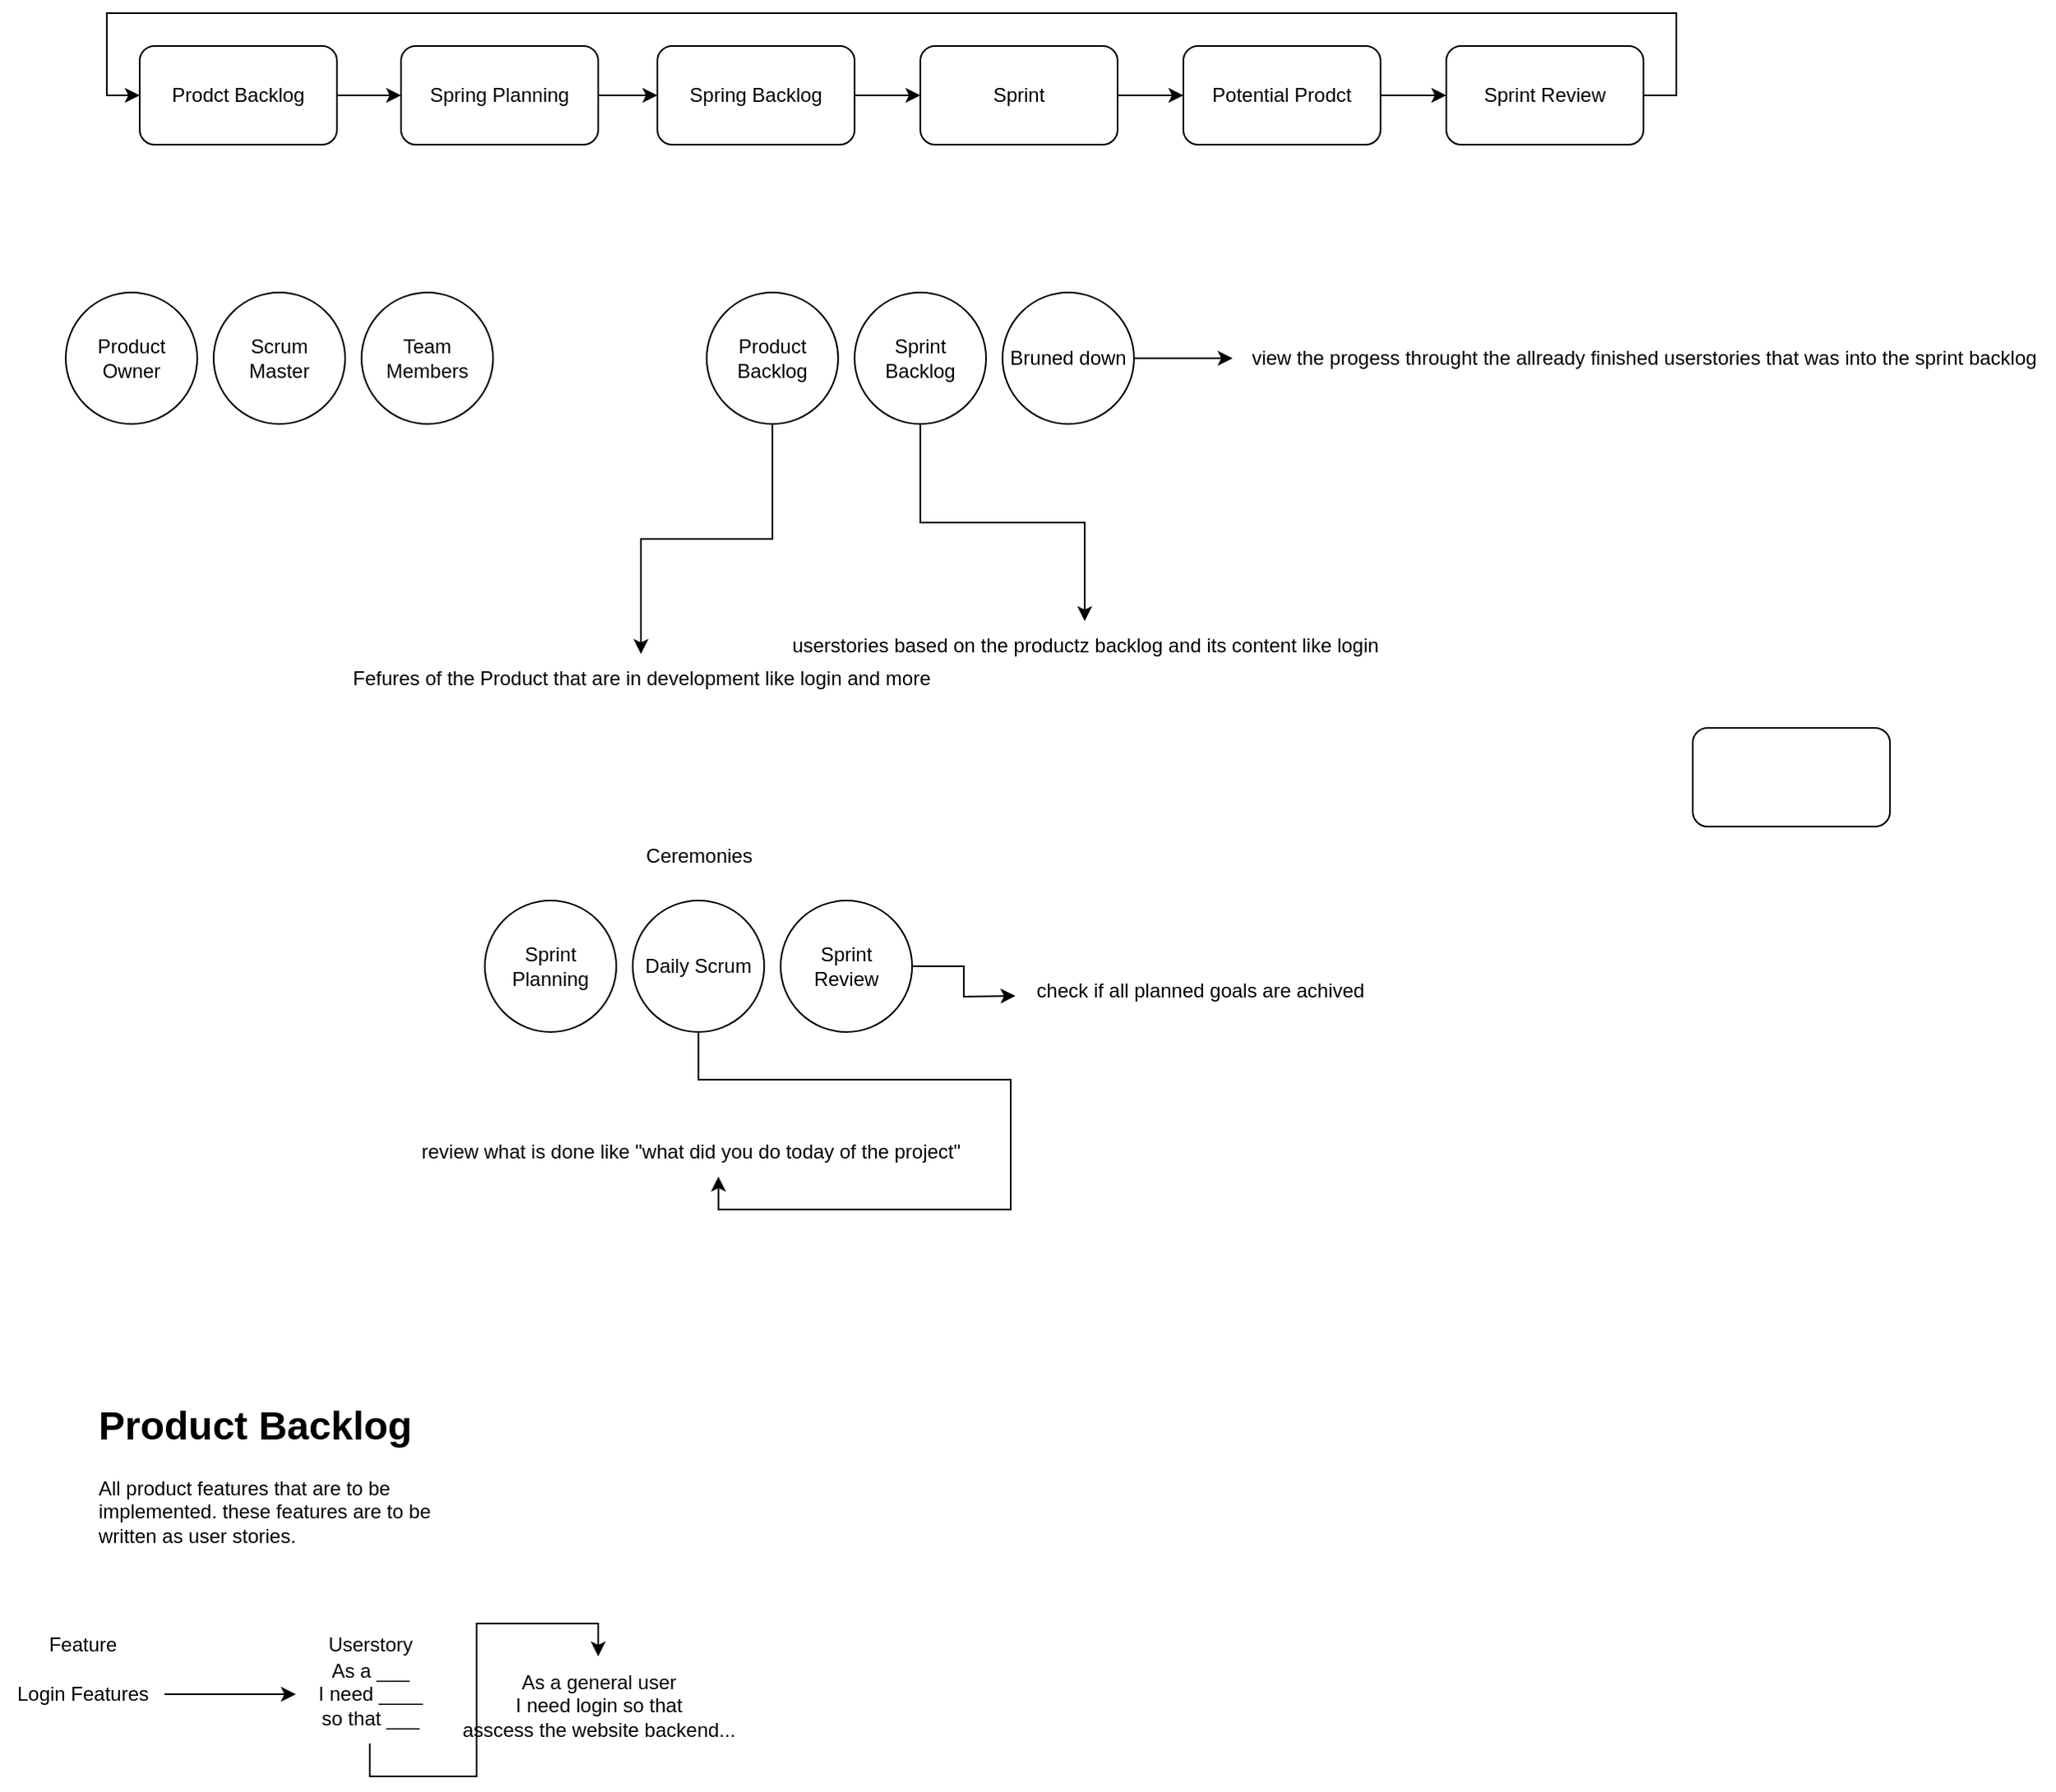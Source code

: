 <mxfile version="23.1.5" type="device" pages="4">
  <diagram name="Seite-1" id="YujmOwCt3KLsF25_ccmB">
    <mxGraphModel dx="1434" dy="822" grid="1" gridSize="10" guides="1" tooltips="1" connect="1" arrows="1" fold="1" page="1" pageScale="1" pageWidth="827" pageHeight="1169" math="0" shadow="0">
      <root>
        <mxCell id="0" />
        <mxCell id="1" parent="0" />
        <mxCell id="_o4kJLEU-T52ICrlenhl-10" style="edgeStyle=orthogonalEdgeStyle;rounded=0;orthogonalLoop=1;jettySize=auto;html=1;entryX=0;entryY=0.5;entryDx=0;entryDy=0;labelBackgroundColor=none;fontColor=default;" parent="1" source="_o4kJLEU-T52ICrlenhl-4" target="_o4kJLEU-T52ICrlenhl-5" edge="1">
          <mxGeometry relative="1" as="geometry" />
        </mxCell>
        <mxCell id="_o4kJLEU-T52ICrlenhl-4" value="Prodct Backlog" style="rounded=1;whiteSpace=wrap;html=1;labelBackgroundColor=none;" parent="1" vertex="1">
          <mxGeometry x="135" y="140" width="120" height="60" as="geometry" />
        </mxCell>
        <mxCell id="_o4kJLEU-T52ICrlenhl-11" style="edgeStyle=orthogonalEdgeStyle;rounded=0;orthogonalLoop=1;jettySize=auto;html=1;entryX=0;entryY=0.5;entryDx=0;entryDy=0;labelBackgroundColor=none;fontColor=default;" parent="1" source="_o4kJLEU-T52ICrlenhl-5" target="_o4kJLEU-T52ICrlenhl-6" edge="1">
          <mxGeometry relative="1" as="geometry" />
        </mxCell>
        <mxCell id="_o4kJLEU-T52ICrlenhl-5" value="Spring Planning" style="rounded=1;whiteSpace=wrap;html=1;labelBackgroundColor=none;" parent="1" vertex="1">
          <mxGeometry x="294" y="140" width="120" height="60" as="geometry" />
        </mxCell>
        <mxCell id="_o4kJLEU-T52ICrlenhl-12" style="edgeStyle=orthogonalEdgeStyle;rounded=0;orthogonalLoop=1;jettySize=auto;html=1;entryX=0;entryY=0.5;entryDx=0;entryDy=0;labelBackgroundColor=none;fontColor=default;" parent="1" source="_o4kJLEU-T52ICrlenhl-6" target="_o4kJLEU-T52ICrlenhl-7" edge="1">
          <mxGeometry relative="1" as="geometry" />
        </mxCell>
        <mxCell id="_o4kJLEU-T52ICrlenhl-6" value="Spring Backlog" style="rounded=1;whiteSpace=wrap;html=1;labelBackgroundColor=none;" parent="1" vertex="1">
          <mxGeometry x="450" y="140" width="120" height="60" as="geometry" />
        </mxCell>
        <mxCell id="_o4kJLEU-T52ICrlenhl-13" style="edgeStyle=orthogonalEdgeStyle;rounded=0;orthogonalLoop=1;jettySize=auto;html=1;labelBackgroundColor=none;fontColor=default;" parent="1" source="_o4kJLEU-T52ICrlenhl-7" target="_o4kJLEU-T52ICrlenhl-8" edge="1">
          <mxGeometry relative="1" as="geometry" />
        </mxCell>
        <mxCell id="_o4kJLEU-T52ICrlenhl-7" value="Sprint" style="rounded=1;whiteSpace=wrap;html=1;labelBackgroundColor=none;" parent="1" vertex="1">
          <mxGeometry x="610" y="140" width="120" height="60" as="geometry" />
        </mxCell>
        <mxCell id="_o4kJLEU-T52ICrlenhl-14" style="edgeStyle=orthogonalEdgeStyle;rounded=0;orthogonalLoop=1;jettySize=auto;html=1;labelBackgroundColor=none;fontColor=default;" parent="1" source="_o4kJLEU-T52ICrlenhl-8" target="_o4kJLEU-T52ICrlenhl-9" edge="1">
          <mxGeometry relative="1" as="geometry" />
        </mxCell>
        <mxCell id="_o4kJLEU-T52ICrlenhl-8" value="Potential Prodct" style="rounded=1;whiteSpace=wrap;html=1;labelBackgroundColor=none;" parent="1" vertex="1">
          <mxGeometry x="770" y="140" width="120" height="60" as="geometry" />
        </mxCell>
        <mxCell id="_o4kJLEU-T52ICrlenhl-15" style="edgeStyle=orthogonalEdgeStyle;rounded=0;orthogonalLoop=1;jettySize=auto;html=1;entryX=0;entryY=0.5;entryDx=0;entryDy=0;labelBackgroundColor=none;fontColor=default;" parent="1" source="_o4kJLEU-T52ICrlenhl-9" target="_o4kJLEU-T52ICrlenhl-4" edge="1">
          <mxGeometry relative="1" as="geometry">
            <Array as="points">
              <mxPoint x="1070" y="170" />
              <mxPoint x="1070" y="120" />
              <mxPoint x="115" y="120" />
              <mxPoint x="115" y="170" />
            </Array>
          </mxGeometry>
        </mxCell>
        <mxCell id="_o4kJLEU-T52ICrlenhl-9" value="Sprint Review" style="rounded=1;whiteSpace=wrap;html=1;labelBackgroundColor=none;" parent="1" vertex="1">
          <mxGeometry x="930" y="140" width="120" height="60" as="geometry" />
        </mxCell>
        <mxCell id="_o4kJLEU-T52ICrlenhl-17" value="Product&lt;br&gt;Owner" style="ellipse;whiteSpace=wrap;html=1;aspect=fixed;labelBackgroundColor=none;" parent="1" vertex="1">
          <mxGeometry x="90" y="290" width="80" height="80" as="geometry" />
        </mxCell>
        <mxCell id="_o4kJLEU-T52ICrlenhl-18" value="Scrum&lt;br&gt;Master" style="ellipse;whiteSpace=wrap;html=1;aspect=fixed;labelBackgroundColor=none;" parent="1" vertex="1">
          <mxGeometry x="180" y="290" width="80" height="80" as="geometry" />
        </mxCell>
        <mxCell id="_o4kJLEU-T52ICrlenhl-19" value="Team Members" style="ellipse;whiteSpace=wrap;html=1;aspect=fixed;labelBackgroundColor=none;" parent="1" vertex="1">
          <mxGeometry x="270" y="290" width="80" height="80" as="geometry" />
        </mxCell>
        <mxCell id="_o4kJLEU-T52ICrlenhl-24" style="edgeStyle=orthogonalEdgeStyle;rounded=0;orthogonalLoop=1;jettySize=auto;html=1;labelBackgroundColor=none;fontColor=default;" parent="1" source="_o4kJLEU-T52ICrlenhl-20" target="_o4kJLEU-T52ICrlenhl-23" edge="1">
          <mxGeometry relative="1" as="geometry" />
        </mxCell>
        <mxCell id="_o4kJLEU-T52ICrlenhl-20" value="Product&lt;br&gt;Backlog" style="ellipse;whiteSpace=wrap;html=1;aspect=fixed;labelBackgroundColor=none;" parent="1" vertex="1">
          <mxGeometry x="480" y="290" width="80" height="80" as="geometry" />
        </mxCell>
        <mxCell id="_o4kJLEU-T52ICrlenhl-26" style="edgeStyle=orthogonalEdgeStyle;rounded=0;orthogonalLoop=1;jettySize=auto;html=1;labelBackgroundColor=none;fontColor=default;" parent="1" source="_o4kJLEU-T52ICrlenhl-21" target="_o4kJLEU-T52ICrlenhl-25" edge="1">
          <mxGeometry relative="1" as="geometry" />
        </mxCell>
        <mxCell id="_o4kJLEU-T52ICrlenhl-21" value="Sprint&lt;br&gt;Backlog" style="ellipse;whiteSpace=wrap;html=1;aspect=fixed;labelBackgroundColor=none;" parent="1" vertex="1">
          <mxGeometry x="570" y="290" width="80" height="80" as="geometry" />
        </mxCell>
        <mxCell id="_o4kJLEU-T52ICrlenhl-28" style="edgeStyle=orthogonalEdgeStyle;rounded=0;orthogonalLoop=1;jettySize=auto;html=1;labelBackgroundColor=none;fontColor=default;" parent="1" source="_o4kJLEU-T52ICrlenhl-22" target="_o4kJLEU-T52ICrlenhl-27" edge="1">
          <mxGeometry relative="1" as="geometry" />
        </mxCell>
        <mxCell id="_o4kJLEU-T52ICrlenhl-22" value="Bruned down" style="ellipse;whiteSpace=wrap;html=1;aspect=fixed;labelBackgroundColor=none;" parent="1" vertex="1">
          <mxGeometry x="660" y="290" width="80" height="80" as="geometry" />
        </mxCell>
        <mxCell id="_o4kJLEU-T52ICrlenhl-23" value="Fefures of the Product that are in development like login and more" style="text;html=1;align=center;verticalAlign=middle;resizable=0;points=[];autosize=1;strokeColor=none;fillColor=none;labelBackgroundColor=none;" parent="1" vertex="1">
          <mxGeometry x="250" y="510" width="380" height="30" as="geometry" />
        </mxCell>
        <mxCell id="_o4kJLEU-T52ICrlenhl-25" value="userstories based on the productz backlog and its content like login" style="text;html=1;align=center;verticalAlign=middle;resizable=0;points=[];autosize=1;strokeColor=none;fillColor=none;labelBackgroundColor=none;" parent="1" vertex="1">
          <mxGeometry x="520" y="490" width="380" height="30" as="geometry" />
        </mxCell>
        <mxCell id="_o4kJLEU-T52ICrlenhl-27" value="view the progess throught the allready finished userstories that was into the sprint backlog" style="text;html=1;align=center;verticalAlign=middle;resizable=0;points=[];autosize=1;strokeColor=none;fillColor=none;labelBackgroundColor=none;" parent="1" vertex="1">
          <mxGeometry x="800" y="315" width="500" height="30" as="geometry" />
        </mxCell>
        <mxCell id="_o4kJLEU-T52ICrlenhl-29" value="Ceremonies" style="text;html=1;align=center;verticalAlign=middle;resizable=0;points=[];autosize=1;strokeColor=none;fillColor=none;labelBackgroundColor=none;" parent="1" vertex="1">
          <mxGeometry x="430" y="618" width="90" height="30" as="geometry" />
        </mxCell>
        <mxCell id="_o4kJLEU-T52ICrlenhl-30" value="Sprint&lt;br&gt;Planning" style="ellipse;whiteSpace=wrap;html=1;aspect=fixed;labelBackgroundColor=none;" parent="1" vertex="1">
          <mxGeometry x="345" y="660" width="80" height="80" as="geometry" />
        </mxCell>
        <mxCell id="_o4kJLEU-T52ICrlenhl-31" value="Daily Scrum" style="ellipse;whiteSpace=wrap;html=1;aspect=fixed;labelBackgroundColor=none;" parent="1" vertex="1">
          <mxGeometry x="435" y="660" width="80" height="80" as="geometry" />
        </mxCell>
        <mxCell id="_o4kJLEU-T52ICrlenhl-32" value="Sprint&lt;br&gt;Review" style="ellipse;whiteSpace=wrap;html=1;aspect=fixed;labelBackgroundColor=none;" parent="1" vertex="1">
          <mxGeometry x="525" y="660" width="80" height="80" as="geometry" />
        </mxCell>
        <mxCell id="_o4kJLEU-T52ICrlenhl-34" style="edgeStyle=orthogonalEdgeStyle;rounded=0;orthogonalLoop=1;jettySize=auto;html=1;entryX=0.133;entryY=0.933;entryDx=0;entryDy=0;entryPerimeter=0;labelBackgroundColor=none;fontColor=default;" parent="1" source="_o4kJLEU-T52ICrlenhl-32" edge="1">
          <mxGeometry relative="1" as="geometry">
            <mxPoint x="667.88" y="717.99" as="targetPoint" />
          </mxGeometry>
        </mxCell>
        <mxCell id="_o4kJLEU-T52ICrlenhl-35" value="review what is done like &quot;what did you do today of the project&quot;" style="text;html=1;align=center;verticalAlign=middle;resizable=0;points=[];autosize=1;strokeColor=none;fillColor=none;labelBackgroundColor=none;" parent="1" vertex="1">
          <mxGeometry x="295" y="798" width="350" height="30" as="geometry" />
        </mxCell>
        <mxCell id="_o4kJLEU-T52ICrlenhl-36" style="edgeStyle=orthogonalEdgeStyle;rounded=0;orthogonalLoop=1;jettySize=auto;html=1;entryX=0.549;entryY=1;entryDx=0;entryDy=0;entryPerimeter=0;labelBackgroundColor=none;fontColor=default;" parent="1" source="_o4kJLEU-T52ICrlenhl-31" target="_o4kJLEU-T52ICrlenhl-35" edge="1">
          <mxGeometry relative="1" as="geometry" />
        </mxCell>
        <mxCell id="_o4kJLEU-T52ICrlenhl-39" value="check if all planned goals are achived" style="text;html=1;align=center;verticalAlign=middle;resizable=0;points=[];autosize=1;strokeColor=none;fillColor=none;labelBackgroundColor=none;" parent="1" vertex="1">
          <mxGeometry x="670" y="700" width="220" height="30" as="geometry" />
        </mxCell>
        <mxCell id="_o4kJLEU-T52ICrlenhl-41" value="&lt;h1&gt;Product Backlog&lt;/h1&gt;&lt;div&gt;All product features that are to be implemented. these features are to be written as user stories.&amp;nbsp;&lt;/div&gt;" style="text;html=1;strokeColor=none;fillColor=none;spacing=5;spacingTop=-20;whiteSpace=wrap;overflow=hidden;rounded=0;labelBackgroundColor=none;" parent="1" vertex="1">
          <mxGeometry x="105" y="960" width="245" height="120" as="geometry" />
        </mxCell>
        <mxCell id="_o4kJLEU-T52ICrlenhl-43" value="Feature" style="text;html=1;align=center;verticalAlign=middle;resizable=0;points=[];autosize=1;strokeColor=none;fillColor=none;labelBackgroundColor=none;" parent="1" vertex="1">
          <mxGeometry x="70" y="1098" width="60" height="30" as="geometry" />
        </mxCell>
        <mxCell id="_o4kJLEU-T52ICrlenhl-44" value="Userstory" style="text;html=1;align=center;verticalAlign=middle;resizable=0;points=[];autosize=1;strokeColor=none;fillColor=none;labelBackgroundColor=none;" parent="1" vertex="1">
          <mxGeometry x="240" y="1098" width="70" height="30" as="geometry" />
        </mxCell>
        <mxCell id="_o4kJLEU-T52ICrlenhl-47" style="edgeStyle=orthogonalEdgeStyle;rounded=0;orthogonalLoop=1;jettySize=auto;html=1;labelBackgroundColor=none;fontColor=default;" parent="1" source="_o4kJLEU-T52ICrlenhl-45" target="_o4kJLEU-T52ICrlenhl-46" edge="1">
          <mxGeometry relative="1" as="geometry" />
        </mxCell>
        <mxCell id="_o4kJLEU-T52ICrlenhl-45" value="Login Features" style="text;html=1;align=center;verticalAlign=middle;resizable=0;points=[];autosize=1;strokeColor=none;fillColor=none;labelBackgroundColor=none;" parent="1" vertex="1">
          <mxGeometry x="50" y="1128" width="100" height="30" as="geometry" />
        </mxCell>
        <mxCell id="_o4kJLEU-T52ICrlenhl-49" style="edgeStyle=orthogonalEdgeStyle;rounded=0;orthogonalLoop=1;jettySize=auto;html=1;labelBackgroundColor=none;fontColor=default;" parent="1" source="_o4kJLEU-T52ICrlenhl-46" target="_o4kJLEU-T52ICrlenhl-48" edge="1">
          <mxGeometry relative="1" as="geometry" />
        </mxCell>
        <mxCell id="_o4kJLEU-T52ICrlenhl-46" value="As a ___&lt;br&gt;I need ____&lt;br&gt;so that ___" style="text;html=1;align=center;verticalAlign=middle;resizable=0;points=[];autosize=1;strokeColor=none;fillColor=none;labelBackgroundColor=none;" parent="1" vertex="1">
          <mxGeometry x="230" y="1113" width="90" height="60" as="geometry" />
        </mxCell>
        <mxCell id="_o4kJLEU-T52ICrlenhl-48" value="As a general user&lt;br&gt;I need login so that&lt;br&gt;asscess the website backend..." style="text;html=1;align=center;verticalAlign=middle;resizable=0;points=[];autosize=1;strokeColor=none;fillColor=none;labelBackgroundColor=none;" parent="1" vertex="1">
          <mxGeometry x="319" y="1120" width="190" height="60" as="geometry" />
        </mxCell>
        <mxCell id="_o4kJLEU-T52ICrlenhl-50" value="" style="rounded=1;whiteSpace=wrap;html=1;" parent="1" vertex="1">
          <mxGeometry x="1080" y="555" width="120" height="60" as="geometry" />
        </mxCell>
      </root>
    </mxGraphModel>
  </diagram>
  <diagram id="3aJXmVNH9dWS0tNwV_E3" name="Roles">
    <mxGraphModel grid="1" page="1" gridSize="10" guides="1" tooltips="1" connect="1" arrows="1" fold="1" pageScale="1" pageWidth="827" pageHeight="1169" math="0" shadow="0">
      <root>
        <mxCell id="0" />
        <mxCell id="1" parent="0" />
        <mxCell id="yRtULhE6Gc7jScWbl9n9-1" style="edgeStyle=orthogonalEdgeStyle;rounded=0;orthogonalLoop=1;jettySize=auto;html=1;entryX=0.5;entryY=0;entryDx=0;entryDy=0;dashed=1;endArrow=none;endFill=0;" parent="1" source="Uu69jhP2g59Hsaei0b5r-6" target="Uu69jhP2g59Hsaei0b5r-15" edge="1">
          <mxGeometry relative="1" as="geometry">
            <Array as="points">
              <mxPoint x="380" y="480" />
              <mxPoint x="130" y="480" />
            </Array>
          </mxGeometry>
        </mxCell>
        <mxCell id="yRtULhE6Gc7jScWbl9n9-2" style="edgeStyle=orthogonalEdgeStyle;rounded=0;orthogonalLoop=1;jettySize=auto;html=1;entryX=0.5;entryY=0;entryDx=0;entryDy=0;dashed=1;startArrow=none;startFill=0;endArrow=none;endFill=0;" parent="1" source="Uu69jhP2g59Hsaei0b5r-6" target="Uu69jhP2g59Hsaei0b5r-14" edge="1">
          <mxGeometry relative="1" as="geometry" />
        </mxCell>
        <mxCell id="yRtULhE6Gc7jScWbl9n9-3" style="edgeStyle=orthogonalEdgeStyle;rounded=0;orthogonalLoop=1;jettySize=auto;html=1;dashed=1;startArrow=none;startFill=0;endArrow=none;endFill=0;" parent="1" source="Uu69jhP2g59Hsaei0b5r-6" target="Uu69jhP2g59Hsaei0b5r-13" edge="1">
          <mxGeometry relative="1" as="geometry">
            <Array as="points">
              <mxPoint x="380" y="480" />
              <mxPoint x="630" y="480" />
            </Array>
          </mxGeometry>
        </mxCell>
        <mxCell id="Uu69jhP2g59Hsaei0b5r-6" value="Team Roles" style="rounded=0;whiteSpace=wrap;html=1;" parent="1" vertex="1">
          <mxGeometry x="320" y="390" width="120" height="60" as="geometry" />
        </mxCell>
        <mxCell id="59JyYLoNS_Dk_x_8xU96-32" style="edgeStyle=orthogonalEdgeStyle;rounded=0;orthogonalLoop=1;jettySize=auto;html=1;entryX=0.5;entryY=0;entryDx=0;entryDy=0;endArrow=none;endFill=0;dashed=1;" parent="1" source="Uu69jhP2g59Hsaei0b5r-13" target="59JyYLoNS_Dk_x_8xU96-26" edge="1">
          <mxGeometry relative="1" as="geometry" />
        </mxCell>
        <mxCell id="Uu69jhP2g59Hsaei0b5r-13" value="Scrum &lt;br&gt;Team" style="ellipse;whiteSpace=wrap;html=1;aspect=fixed;fillColor=#b0e3e6;strokeColor=#0e8088;" parent="1" vertex="1">
          <mxGeometry x="590" y="505" width="80" height="80" as="geometry" />
        </mxCell>
        <mxCell id="59JyYLoNS_Dk_x_8xU96-31" style="edgeStyle=orthogonalEdgeStyle;rounded=0;orthogonalLoop=1;jettySize=auto;html=1;endArrow=none;endFill=0;dashed=1;" parent="1" source="Uu69jhP2g59Hsaei0b5r-14" target="59JyYLoNS_Dk_x_8xU96-14" edge="1">
          <mxGeometry relative="1" as="geometry" />
        </mxCell>
        <mxCell id="Uu69jhP2g59Hsaei0b5r-14" value="Scrum &lt;br&gt;Master" style="ellipse;whiteSpace=wrap;html=1;aspect=fixed;fillColor=#fad9d5;strokeColor=#ae4132;" parent="1" vertex="1">
          <mxGeometry x="340" y="505" width="80" height="80" as="geometry" />
        </mxCell>
        <mxCell id="59JyYLoNS_Dk_x_8xU96-30" style="edgeStyle=orthogonalEdgeStyle;rounded=0;orthogonalLoop=1;jettySize=auto;html=1;entryX=0.5;entryY=0;entryDx=0;entryDy=0;endArrow=none;endFill=0;dashed=1;" parent="1" source="Uu69jhP2g59Hsaei0b5r-15" target="59JyYLoNS_Dk_x_8xU96-22" edge="1">
          <mxGeometry relative="1" as="geometry" />
        </mxCell>
        <mxCell id="Uu69jhP2g59Hsaei0b5r-15" value="Product Owner" style="ellipse;whiteSpace=wrap;html=1;aspect=fixed;fillColor=#fad7ac;strokeColor=#b46504;" parent="1" vertex="1">
          <mxGeometry x="90" y="505" width="80" height="80" as="geometry" />
        </mxCell>
        <mxCell id="59JyYLoNS_Dk_x_8xU96-14" value="Tasks &amp;amp; Responibilites" style="swimlane;fontStyle=0;childLayout=stackLayout;horizontal=1;startSize=30;horizontalStack=0;resizeParent=1;resizeParentMax=0;resizeLast=0;collapsible=1;marginBottom=0;whiteSpace=wrap;html=1;fillColor=#fad9d5;strokeColor=#ae4132;" parent="1" vertex="1">
          <mxGeometry x="260" y="620" width="240" height="120" as="geometry" />
        </mxCell>
        <mxCell id="59JyYLoNS_Dk_x_8xU96-15" value="introduction of scrum into the team" style="text;strokeColor=none;fillColor=none;align=left;verticalAlign=middle;spacingLeft=4;spacingRight=4;overflow=hidden;points=[[0,0.5],[1,0.5]];portConstraint=eastwest;rotatable=0;whiteSpace=wrap;html=1;" parent="59JyYLoNS_Dk_x_8xU96-14" vertex="1">
          <mxGeometry y="30" width="240" height="30" as="geometry" />
        </mxCell>
        <mxCell id="59JyYLoNS_Dk_x_8xU96-16" value="explaining scrum to the team members" style="text;strokeColor=none;fillColor=none;align=left;verticalAlign=middle;spacingLeft=4;spacingRight=4;overflow=hidden;points=[[0,0.5],[1,0.5]];portConstraint=eastwest;rotatable=0;whiteSpace=wrap;html=1;" parent="59JyYLoNS_Dk_x_8xU96-14" vertex="1">
          <mxGeometry y="60" width="240" height="30" as="geometry" />
        </mxCell>
        <mxCell id="59JyYLoNS_Dk_x_8xU96-17" value="managing scrum and leading it&#39;s teams" style="text;strokeColor=none;fillColor=none;align=left;verticalAlign=middle;spacingLeft=4;spacingRight=4;overflow=hidden;points=[[0,0.5],[1,0.5]];portConstraint=eastwest;rotatable=0;whiteSpace=wrap;html=1;" parent="59JyYLoNS_Dk_x_8xU96-14" vertex="1">
          <mxGeometry y="90" width="240" height="30" as="geometry" />
        </mxCell>
        <mxCell id="59JyYLoNS_Dk_x_8xU96-22" value="Tasks &amp;amp; Responibilites" style="swimlane;fontStyle=0;childLayout=stackLayout;horizontal=1;startSize=30;horizontalStack=0;resizeParent=1;resizeParentMax=0;resizeLast=0;collapsible=1;marginBottom=0;whiteSpace=wrap;html=1;fillColor=#fad7ac;strokeColor=#b46504;" parent="1" vertex="1">
          <mxGeometry x="10" y="620" width="240" height="150" as="geometry" />
        </mxCell>
        <mxCell id="59JyYLoNS_Dk_x_8xU96-24" value="have the vison how the poduct has to be" style="text;strokeColor=none;fillColor=none;align=left;verticalAlign=middle;spacingLeft=4;spacingRight=4;overflow=hidden;points=[[0,0.5],[1,0.5]];portConstraint=eastwest;rotatable=0;whiteSpace=wrap;html=1;" parent="59JyYLoNS_Dk_x_8xU96-22" vertex="1">
          <mxGeometry y="30" width="240" height="30" as="geometry" />
        </mxCell>
        <mxCell id="59JyYLoNS_Dk_x_8xU96-25" value="creates the product backlog and its order" style="text;strokeColor=none;fillColor=none;align=left;verticalAlign=middle;spacingLeft=4;spacingRight=4;overflow=hidden;points=[[0,0.5],[1,0.5]];portConstraint=eastwest;rotatable=0;whiteSpace=wrap;html=1;" parent="59JyYLoNS_Dk_x_8xU96-22" vertex="1">
          <mxGeometry y="60" width="240" height="30" as="geometry" />
        </mxCell>
        <mxCell id="59JyYLoNS_Dk_x_8xU96-34" value="responsible for the enhancement of the core idea and it&#39;s values" style="text;align=left;verticalAlign=middle;spacingLeft=4;spacingRight=4;overflow=hidden;points=[[0,0.5],[1,0.5]];portConstraint=eastwest;rotatable=0;whiteSpace=wrap;html=1;" parent="59JyYLoNS_Dk_x_8xU96-22" vertex="1">
          <mxGeometry y="90" width="240" height="30" as="geometry" />
        </mxCell>
        <mxCell id="6Ju3yim4oINkDlCcN3Nv-1" value="is the person that is defining the scale of the product and it&#39;s features" style="text;align=left;verticalAlign=middle;spacingLeft=4;spacingRight=4;overflow=hidden;points=[[0,0.5],[1,0.5]];portConstraint=eastwest;rotatable=0;whiteSpace=wrap;html=1;" vertex="1" parent="59JyYLoNS_Dk_x_8xU96-22">
          <mxGeometry y="120" width="240" height="30" as="geometry" />
        </mxCell>
        <mxCell id="59JyYLoNS_Dk_x_8xU96-26" value="Tasks &amp;amp; Responibilites" style="swimlane;fontStyle=0;childLayout=stackLayout;horizontal=1;startSize=30;horizontalStack=0;resizeParent=1;resizeParentMax=0;resizeLast=0;collapsible=1;marginBottom=0;whiteSpace=wrap;html=1;fillColor=#b0e3e6;strokeColor=#0e8088;" parent="1" vertex="1">
          <mxGeometry x="510" y="620" width="240" height="150" as="geometry" />
        </mxCell>
        <mxCell id="59JyYLoNS_Dk_x_8xU96-35" value="is mostly more than one person" style="text;strokeColor=none;fillColor=none;align=left;verticalAlign=middle;spacingLeft=4;spacingRight=4;overflow=hidden;points=[[0,0.5],[1,0.5]];portConstraint=eastwest;rotatable=0;whiteSpace=wrap;html=1;" parent="59JyYLoNS_Dk_x_8xU96-26" vertex="1">
          <mxGeometry y="30" width="240" height="30" as="geometry" />
        </mxCell>
        <mxCell id="59JyYLoNS_Dk_x_8xU96-27" value="creating the sprint backlog" style="text;strokeColor=none;fillColor=none;align=left;verticalAlign=middle;spacingLeft=4;spacingRight=4;overflow=hidden;points=[[0,0.5],[1,0.5]];portConstraint=eastwest;rotatable=0;whiteSpace=wrap;html=1;" parent="59JyYLoNS_Dk_x_8xU96-26" vertex="1">
          <mxGeometry y="60" width="240" height="30" as="geometry" />
        </mxCell>
        <mxCell id="59JyYLoNS_Dk_x_8xU96-28" value="follow the &quot;Definition of Done&quot; for sprint goales" style="text;strokeColor=none;fillColor=none;align=left;verticalAlign=middle;spacingLeft=4;spacingRight=4;overflow=hidden;points=[[0,0.5],[1,0.5]];portConstraint=eastwest;rotatable=0;whiteSpace=wrap;html=1;" parent="59JyYLoNS_Dk_x_8xU96-26" vertex="1">
          <mxGeometry y="90" width="240" height="30" as="geometry" />
        </mxCell>
        <mxCell id="_rw-UXWYDFqYwEjqIUbW-1" value="responsible for reaching the goals of the sprint" style="text;strokeColor=none;fillColor=none;align=left;verticalAlign=middle;spacingLeft=4;spacingRight=4;overflow=hidden;points=[[0,0.5],[1,0.5]];portConstraint=eastwest;rotatable=0;whiteSpace=wrap;html=1;" vertex="1" parent="59JyYLoNS_Dk_x_8xU96-26">
          <mxGeometry y="120" width="240" height="30" as="geometry" />
        </mxCell>
        <mxCell id="59JyYLoNS_Dk_x_8xU96-36" value="&lt;b&gt;&lt;i&gt;&lt;font style=&quot;font-size: 14px;&quot;&gt;having the vison of the product&lt;/font&gt;&lt;/i&gt;&lt;/b&gt;" style="text;html=1;strokeColor=none;fillColor=none;align=center;verticalAlign=middle;whiteSpace=wrap;rounded=0;" parent="1" vertex="1">
          <mxGeometry x="60" y="790" width="140" height="30" as="geometry" />
        </mxCell>
        <mxCell id="59JyYLoNS_Dk_x_8xU96-37" value="&lt;b&gt;&lt;i&gt;&lt;font style=&quot;font-size: 15px;&quot;&gt;is managing the teams and it&#39;s scrum&lt;/font&gt;&lt;/i&gt;&lt;/b&gt;" style="text;html=1;strokeColor=none;fillColor=none;align=center;verticalAlign=middle;whiteSpace=wrap;rounded=0;" parent="1" vertex="1">
          <mxGeometry x="310" y="790" width="140" height="30" as="geometry" />
        </mxCell>
        <mxCell id="59JyYLoNS_Dk_x_8xU96-38" value="&lt;b&gt;&lt;i&gt;&lt;font style=&quot;font-size: 14px;&quot;&gt;the team that is working on the project&lt;/font&gt;&lt;/i&gt;&lt;/b&gt;" style="text;html=1;strokeColor=none;fillColor=none;align=center;verticalAlign=middle;whiteSpace=wrap;rounded=0;" parent="1" vertex="1">
          <mxGeometry x="560" y="790" width="140" height="30" as="geometry" />
        </mxCell>
        <mxCell id="9fGaNDfoxrWNIFM6mCAj-1" value="Stakeholder" style="ellipse;whiteSpace=wrap;html=1;aspect=fixed;fillColor=#fad9d5;strokeColor=#ae4132;" vertex="1" parent="1">
          <mxGeometry x="340" y="240" width="80" height="80" as="geometry" />
        </mxCell>
        <mxCell id="9fGaNDfoxrWNIFM6mCAj-2" value="Team Roles" style="rounded=0;whiteSpace=wrap;html=1;" vertex="1" parent="1">
          <mxGeometry x="320" y="270" width="120" height="60" as="geometry" />
        </mxCell>
      </root>
    </mxGraphModel>
  </diagram>
  <diagram id="8C9BGQz33ruoWxVAFbFE" name="Sprint">
    <mxGraphModel grid="1" page="1" gridSize="10" guides="1" tooltips="1" connect="1" arrows="1" fold="1" pageScale="1" pageWidth="827" pageHeight="1169" math="0" shadow="0">
      <root>
        <mxCell id="0" />
        <mxCell id="1" parent="0" />
        <mxCell id="1xr1OHcnq9ssRLhy1sNk-1" value="Sprint Planing" style="shape=step;perimeter=stepPerimeter;whiteSpace=wrap;html=1;fixedSize=1;" parent="1" vertex="1">
          <mxGeometry y="570" width="120" height="80" as="geometry" />
        </mxCell>
        <mxCell id="Ytf7xDf_AK-z7gif_7jx-9" value="&lt;div&gt;building&lt;/div&gt;" style="shape=step;perimeter=stepPerimeter;whiteSpace=wrap;html=1;fixedSize=1;" vertex="1" parent="1">
          <mxGeometry x="220" y="570" width="120" height="80" as="geometry" />
        </mxCell>
        <mxCell id="Ytf7xDf_AK-z7gif_7jx-14" style="edgeStyle=orthogonalEdgeStyle;rounded=0;orthogonalLoop=1;jettySize=auto;html=1;exitX=1;exitY=0.5;exitDx=0;exitDy=0;entryX=0;entryY=0.5;entryDx=0;entryDy=0;" edge="1" parent="1" source="Ytf7xDf_AK-z7gif_7jx-10" target="Ytf7xDf_AK-z7gif_7jx-11">
          <mxGeometry relative="1" as="geometry" />
        </mxCell>
        <mxCell id="Ytf7xDf_AK-z7gif_7jx-10" value="testing" style="shape=step;perimeter=stepPerimeter;whiteSpace=wrap;html=1;fixedSize=1;" vertex="1" parent="1">
          <mxGeometry x="440" y="570" width="120" height="80" as="geometry" />
        </mxCell>
        <mxCell id="p4LH0FqR0PvF6dDhqmNy-2" style="edgeStyle=orthogonalEdgeStyle;rounded=0;orthogonalLoop=1;jettySize=auto;html=1;exitX=1;exitY=0.5;exitDx=0;exitDy=0;" edge="1" parent="1" source="Ytf7xDf_AK-z7gif_7jx-11" target="p4LH0FqR0PvF6dDhqmNy-1">
          <mxGeometry relative="1" as="geometry" />
        </mxCell>
        <mxCell id="Ytf7xDf_AK-z7gif_7jx-11" value="Planing" style="shape=step;perimeter=stepPerimeter;whiteSpace=wrap;html=1;fixedSize=1;" vertex="1" parent="1">
          <mxGeometry x="660" y="570" width="120" height="80" as="geometry" />
        </mxCell>
        <mxCell id="Ytf7xDf_AK-z7gif_7jx-12" style="edgeStyle=orthogonalEdgeStyle;rounded=0;orthogonalLoop=1;jettySize=auto;html=1;exitX=1;exitY=0.5;exitDx=0;exitDy=0;entryX=0;entryY=0.5;entryDx=0;entryDy=0;" edge="1" parent="1" source="1xr1OHcnq9ssRLhy1sNk-1" target="Ytf7xDf_AK-z7gif_7jx-9">
          <mxGeometry relative="1" as="geometry">
            <mxPoint x="210" y="630" as="targetPoint" />
          </mxGeometry>
        </mxCell>
        <mxCell id="yMJTsxeHfWrRuhm0KuJ8-4" value="building" style="shape=step;perimeter=stepPerimeter;whiteSpace=wrap;html=1;fixedSize=1;" vertex="1" parent="1">
          <mxGeometry x="220" y="570" width="120" height="80" as="geometry" />
        </mxCell>
        <mxCell id="Ytf7xDf_AK-z7gif_7jx-13" style="edgeStyle=orthogonalEdgeStyle;rounded=0;orthogonalLoop=1;jettySize=auto;html=1;exitX=1;exitY=0.5;exitDx=0;exitDy=0;entryX=0;entryY=0.5;entryDx=0;entryDy=0;" edge="1" parent="1" source="Ytf7xDf_AK-z7gif_7jx-9" target="Ytf7xDf_AK-z7gif_7jx-10">
          <mxGeometry relative="1" as="geometry">
            <mxPoint x="420" y="600" as="targetPoint" />
          </mxGeometry>
        </mxCell>
        <mxCell id="Ytf7xDf_AK-z7gif_7jx-15" value="the planning phase defines what is to be done in this sprint." style="rounded=0;whiteSpace=wrap;html=1;" vertex="1" parent="1">
          <mxGeometry y="650" width="100" height="60" as="geometry" />
        </mxCell>
        <mxCell id="yMJTsxeHfWrRuhm0KuJ8-1" value="the building phase is the execution of what is planned" style="rounded=0;whiteSpace=wrap;html=1;" vertex="1" parent="1">
          <mxGeometry x="220" y="650" width="100" height="60" as="geometry" />
        </mxCell>
        <mxCell id="yMJTsxeHfWrRuhm0KuJ8-2" value="the testing is to ensure all that was build works" style="rounded=0;whiteSpace=wrap;html=1;" vertex="1" parent="1">
          <mxGeometry x="440" y="650" width="100" height="60" as="geometry" />
        </mxCell>
        <mxCell id="yMJTsxeHfWrRuhm0KuJ8-3" value="the release defines the workphase of the sprint as done" style="rounded=0;whiteSpace=wrap;html=1;" vertex="1" parent="1">
          <mxGeometry x="660" y="650" width="100" height="60" as="geometry" />
        </mxCell>
        <mxCell id="p4LH0FqR0PvF6dDhqmNy-1" value="review" style="shape=step;perimeter=stepPerimeter;whiteSpace=wrap;html=1;fixedSize=1;" vertex="1" parent="1">
          <mxGeometry x="880" y="570" width="120" height="80" as="geometry" />
        </mxCell>
        <mxCell id="p4LH0FqR0PvF6dDhqmNy-3" value="the release defines the workphase of the sprint as done" style="rounded=0;whiteSpace=wrap;html=1;" vertex="1" parent="1">
          <mxGeometry x="880" y="650" width="100" height="60" as="geometry" />
        </mxCell>
        <mxCell id="HS-cQMUUF17yYIAZoPdI-1" value="Sprint &lt;br&gt;Planing" style="shape=step;perimeter=stepPerimeter;whiteSpace=wrap;html=1;fixedSize=1;fillColor=#d5e8d4;strokeColor=#82b366;" vertex="1" parent="1">
          <mxGeometry x="30" y="80" width="140" height="80" as="geometry" />
        </mxCell>
        <mxCell id="HS-cQMUUF17yYIAZoPdI-2" value="Sprint &lt;br&gt;Work" style="shape=step;perimeter=stepPerimeter;whiteSpace=wrap;html=1;fixedSize=1;fillColor=#dae8fc;strokeColor=#6c8ebf;" vertex="1" parent="1">
          <mxGeometry x="160" y="80" width="140" height="80" as="geometry" />
        </mxCell>
        <mxCell id="HS-cQMUUF17yYIAZoPdI-3" value="Sprint &lt;br&gt;Review" style="shape=step;perimeter=stepPerimeter;whiteSpace=wrap;html=1;fixedSize=1;fillColor=#ffe6cc;strokeColor=#d79b00;" vertex="1" parent="1">
          <mxGeometry x="290" y="80" width="140" height="80" as="geometry" />
        </mxCell>
        <mxCell id="HS-cQMUUF17yYIAZoPdI-7" style="edgeStyle=orthogonalEdgeStyle;rounded=0;orthogonalLoop=1;jettySize=auto;html=1;entryX=0;entryY=0.5;entryDx=0;entryDy=0;" edge="1" parent="1" source="HS-cQMUUF17yYIAZoPdI-4" target="HS-cQMUUF17yYIAZoPdI-1">
          <mxGeometry relative="1" as="geometry">
            <Array as="points">
              <mxPoint x="620" y="120" />
              <mxPoint x="620" y="70" />
              <mxPoint x="-10" y="70" />
              <mxPoint x="-10" y="120" />
            </Array>
          </mxGeometry>
        </mxCell>
        <mxCell id="HS-cQMUUF17yYIAZoPdI-4" value="Sprint &lt;br&gt;Retrospektive" style="shape=step;perimeter=stepPerimeter;whiteSpace=wrap;html=1;fixedSize=1;fillColor=#ffe6cc;strokeColor=#d79b00;" vertex="1" parent="1">
          <mxGeometry x="420" y="80" width="140" height="80" as="geometry" />
        </mxCell>
        <mxCell id="HS-cQMUUF17yYIAZoPdI-5" value="&lt;b&gt;&lt;i&gt;&lt;font style=&quot;font-size: 14px;&quot;&gt;Sprint Start&lt;/font&gt;&lt;/i&gt;&lt;/b&gt;" style="text;html=1;align=center;verticalAlign=middle;resizable=0;points=[];autosize=1;strokeColor=none;fillColor=none;" vertex="1" parent="1">
          <mxGeometry x="-30" y="40" width="110" height="30" as="geometry" />
        </mxCell>
        <mxCell id="HS-cQMUUF17yYIAZoPdI-6" value="&lt;b&gt;&lt;i&gt;&lt;font style=&quot;font-size: 14px;&quot;&gt;Sprint End&lt;/font&gt;&lt;/i&gt;&lt;/b&gt;" style="text;html=1;align=center;verticalAlign=middle;resizable=0;points=[];autosize=1;strokeColor=none;fillColor=none;" vertex="1" parent="1">
          <mxGeometry x="230" y="40" width="100" height="30" as="geometry" />
        </mxCell>
        <mxCell id="HS-cQMUUF17yYIAZoPdI-12" value="Essentials" style="swimlane;fontStyle=0;childLayout=stackLayout;horizontal=1;startSize=30;horizontalStack=0;resizeParent=1;resizeParentMax=0;resizeLast=0;collapsible=1;marginBottom=0;whiteSpace=wrap;html=1;fillColor=#d5e8d4;strokeColor=#82b366;" vertex="1" parent="1">
          <mxGeometry x="-50" y="290" width="140" height="120" as="geometry">
            <mxRectangle x="-50" y="290" width="100" height="30" as="alternateBounds" />
          </mxGeometry>
        </mxCell>
        <mxCell id="HS-cQMUUF17yYIAZoPdI-13" value="Item 1" style="text;strokeColor=none;fillColor=none;align=left;verticalAlign=middle;spacingLeft=4;spacingRight=4;overflow=hidden;points=[[0,0.5],[1,0.5]];portConstraint=eastwest;rotatable=0;whiteSpace=wrap;html=1;" vertex="1" parent="HS-cQMUUF17yYIAZoPdI-12">
          <mxGeometry y="30" width="140" height="30" as="geometry" />
        </mxCell>
        <mxCell id="HS-cQMUUF17yYIAZoPdI-14" value="Item 2" style="text;strokeColor=none;fillColor=none;align=left;verticalAlign=middle;spacingLeft=4;spacingRight=4;overflow=hidden;points=[[0,0.5],[1,0.5]];portConstraint=eastwest;rotatable=0;whiteSpace=wrap;html=1;" vertex="1" parent="HS-cQMUUF17yYIAZoPdI-12">
          <mxGeometry y="60" width="140" height="30" as="geometry" />
        </mxCell>
        <mxCell id="HS-cQMUUF17yYIAZoPdI-15" value="Item 3" style="text;strokeColor=none;fillColor=none;align=left;verticalAlign=middle;spacingLeft=4;spacingRight=4;overflow=hidden;points=[[0,0.5],[1,0.5]];portConstraint=eastwest;rotatable=0;whiteSpace=wrap;html=1;" vertex="1" parent="HS-cQMUUF17yYIAZoPdI-12">
          <mxGeometry y="90" width="140" height="30" as="geometry" />
        </mxCell>
      </root>
    </mxGraphModel>
  </diagram>
  <diagram id="SCTNsipO27F24VzZu_hE" name="Artifacts">
    <mxGraphModel dx="1434" dy="822" grid="1" gridSize="10" guides="1" tooltips="1" connect="1" arrows="1" fold="1" page="1" pageScale="1" pageWidth="827" pageHeight="1169" math="0" shadow="0">
      <root>
        <mxCell id="0" />
        <mxCell id="1" parent="0" />
        <mxCell id="KCgUKRLPg0YAuFv_2D13-1" style="edgeStyle=orthogonalEdgeStyle;rounded=0;orthogonalLoop=1;jettySize=auto;html=1;entryX=0.5;entryY=0;entryDx=0;entryDy=0;dashed=1;endArrow=none;endFill=0;" edge="1" parent="1" source="KCgUKRLPg0YAuFv_2D13-4" target="KCgUKRLPg0YAuFv_2D13-10">
          <mxGeometry relative="1" as="geometry">
            <Array as="points">
              <mxPoint x="380" y="480" />
              <mxPoint x="130" y="480" />
            </Array>
          </mxGeometry>
        </mxCell>
        <mxCell id="KCgUKRLPg0YAuFv_2D13-2" style="edgeStyle=orthogonalEdgeStyle;rounded=0;orthogonalLoop=1;jettySize=auto;html=1;entryX=0.5;entryY=0;entryDx=0;entryDy=0;dashed=1;startArrow=none;startFill=0;endArrow=none;endFill=0;" edge="1" parent="1" source="KCgUKRLPg0YAuFv_2D13-4" target="KCgUKRLPg0YAuFv_2D13-8">
          <mxGeometry relative="1" as="geometry" />
        </mxCell>
        <mxCell id="KCgUKRLPg0YAuFv_2D13-3" style="edgeStyle=orthogonalEdgeStyle;rounded=0;orthogonalLoop=1;jettySize=auto;html=1;dashed=1;startArrow=none;startFill=0;endArrow=none;endFill=0;" edge="1" parent="1" source="KCgUKRLPg0YAuFv_2D13-4" target="KCgUKRLPg0YAuFv_2D13-6">
          <mxGeometry relative="1" as="geometry">
            <Array as="points">
              <mxPoint x="380" y="480" />
              <mxPoint x="630" y="480" />
            </Array>
          </mxGeometry>
        </mxCell>
        <mxCell id="KCgUKRLPg0YAuFv_2D13-4" value="Artifacts" style="rounded=0;whiteSpace=wrap;html=1;" vertex="1" parent="1">
          <mxGeometry x="320" y="390" width="120" height="60" as="geometry" />
        </mxCell>
        <mxCell id="KCgUKRLPg0YAuFv_2D13-5" style="edgeStyle=orthogonalEdgeStyle;rounded=0;orthogonalLoop=1;jettySize=auto;html=1;entryX=0.5;entryY=0;entryDx=0;entryDy=0;endArrow=none;endFill=0;dashed=1;" edge="1" parent="1" source="KCgUKRLPg0YAuFv_2D13-6" target="KCgUKRLPg0YAuFv_2D13-20">
          <mxGeometry relative="1" as="geometry" />
        </mxCell>
        <mxCell id="KCgUKRLPg0YAuFv_2D13-6" value="Sprint&lt;br&gt;Review" style="ellipse;whiteSpace=wrap;html=1;aspect=fixed;fillColor=#b0e3e6;strokeColor=#0e8088;" vertex="1" parent="1">
          <mxGeometry x="590" y="505" width="80" height="80" as="geometry" />
        </mxCell>
        <mxCell id="KCgUKRLPg0YAuFv_2D13-7" style="edgeStyle=orthogonalEdgeStyle;rounded=0;orthogonalLoop=1;jettySize=auto;html=1;endArrow=none;endFill=0;dashed=1;" edge="1" parent="1" source="KCgUKRLPg0YAuFv_2D13-8" target="KCgUKRLPg0YAuFv_2D13-11">
          <mxGeometry relative="1" as="geometry" />
        </mxCell>
        <mxCell id="KCgUKRLPg0YAuFv_2D13-8" value="Daily &lt;br&gt;Scrum" style="ellipse;whiteSpace=wrap;html=1;aspect=fixed;fillColor=#fad9d5;strokeColor=#ae4132;" vertex="1" parent="1">
          <mxGeometry x="340" y="505" width="80" height="80" as="geometry" />
        </mxCell>
        <mxCell id="KCgUKRLPg0YAuFv_2D13-9" style="edgeStyle=orthogonalEdgeStyle;rounded=0;orthogonalLoop=1;jettySize=auto;html=1;entryX=0.5;entryY=0;entryDx=0;entryDy=0;endArrow=none;endFill=0;dashed=1;" edge="1" parent="1" source="KCgUKRLPg0YAuFv_2D13-10" target="KCgUKRLPg0YAuFv_2D13-15">
          <mxGeometry relative="1" as="geometry" />
        </mxCell>
        <mxCell id="KCgUKRLPg0YAuFv_2D13-10" value="Sprint Planning" style="ellipse;whiteSpace=wrap;html=1;aspect=fixed;fillColor=#fad7ac;strokeColor=#b46504;" vertex="1" parent="1">
          <mxGeometry x="90" y="505" width="80" height="80" as="geometry" />
        </mxCell>
        <mxCell id="KCgUKRLPg0YAuFv_2D13-11" value="Tasks &amp;amp; Responibilites" style="swimlane;fontStyle=0;childLayout=stackLayout;horizontal=1;startSize=30;horizontalStack=0;resizeParent=1;resizeParentMax=0;resizeLast=0;collapsible=1;marginBottom=0;whiteSpace=wrap;html=1;fillColor=#fad9d5;strokeColor=#ae4132;" vertex="1" parent="1">
          <mxGeometry x="260" y="620" width="240" height="120" as="geometry" />
        </mxCell>
        <mxCell id="KCgUKRLPg0YAuFv_2D13-12" value="introduction of scrum into the team" style="text;strokeColor=none;fillColor=none;align=left;verticalAlign=middle;spacingLeft=4;spacingRight=4;overflow=hidden;points=[[0,0.5],[1,0.5]];portConstraint=eastwest;rotatable=0;whiteSpace=wrap;html=1;" vertex="1" parent="KCgUKRLPg0YAuFv_2D13-11">
          <mxGeometry y="30" width="240" height="30" as="geometry" />
        </mxCell>
        <mxCell id="KCgUKRLPg0YAuFv_2D13-13" value="explaining scrum to the team members" style="text;strokeColor=none;fillColor=none;align=left;verticalAlign=middle;spacingLeft=4;spacingRight=4;overflow=hidden;points=[[0,0.5],[1,0.5]];portConstraint=eastwest;rotatable=0;whiteSpace=wrap;html=1;" vertex="1" parent="KCgUKRLPg0YAuFv_2D13-11">
          <mxGeometry y="60" width="240" height="30" as="geometry" />
        </mxCell>
        <mxCell id="KCgUKRLPg0YAuFv_2D13-14" value="managing scrum and leading it&#39;s teams" style="text;strokeColor=none;fillColor=none;align=left;verticalAlign=middle;spacingLeft=4;spacingRight=4;overflow=hidden;points=[[0,0.5],[1,0.5]];portConstraint=eastwest;rotatable=0;whiteSpace=wrap;html=1;" vertex="1" parent="KCgUKRLPg0YAuFv_2D13-11">
          <mxGeometry y="90" width="240" height="30" as="geometry" />
        </mxCell>
        <mxCell id="KCgUKRLPg0YAuFv_2D13-15" value="Tasks &amp;amp; Responibilites" style="swimlane;fontStyle=0;childLayout=stackLayout;horizontal=1;startSize=30;horizontalStack=0;resizeParent=1;resizeParentMax=0;resizeLast=0;collapsible=1;marginBottom=0;whiteSpace=wrap;html=1;fillColor=#fad7ac;strokeColor=#b46504;" vertex="1" parent="1">
          <mxGeometry x="10" y="620" width="240" height="150" as="geometry" />
        </mxCell>
        <mxCell id="KCgUKRLPg0YAuFv_2D13-16" value="have the vison how the poduct has to be" style="text;strokeColor=none;fillColor=none;align=left;verticalAlign=middle;spacingLeft=4;spacingRight=4;overflow=hidden;points=[[0,0.5],[1,0.5]];portConstraint=eastwest;rotatable=0;whiteSpace=wrap;html=1;" vertex="1" parent="KCgUKRLPg0YAuFv_2D13-15">
          <mxGeometry y="30" width="240" height="30" as="geometry" />
        </mxCell>
        <mxCell id="KCgUKRLPg0YAuFv_2D13-17" value="creates the product backlog and its order" style="text;strokeColor=none;fillColor=none;align=left;verticalAlign=middle;spacingLeft=4;spacingRight=4;overflow=hidden;points=[[0,0.5],[1,0.5]];portConstraint=eastwest;rotatable=0;whiteSpace=wrap;html=1;" vertex="1" parent="KCgUKRLPg0YAuFv_2D13-15">
          <mxGeometry y="60" width="240" height="30" as="geometry" />
        </mxCell>
        <mxCell id="KCgUKRLPg0YAuFv_2D13-18" value="responsible for the enhancement of the core idea and it&#39;s values" style="text;align=left;verticalAlign=middle;spacingLeft=4;spacingRight=4;overflow=hidden;points=[[0,0.5],[1,0.5]];portConstraint=eastwest;rotatable=0;whiteSpace=wrap;html=1;" vertex="1" parent="KCgUKRLPg0YAuFv_2D13-15">
          <mxGeometry y="90" width="240" height="30" as="geometry" />
        </mxCell>
        <mxCell id="KCgUKRLPg0YAuFv_2D13-19" value="is the person that is defining the scale of the product and it&#39;s features" style="text;align=left;verticalAlign=middle;spacingLeft=4;spacingRight=4;overflow=hidden;points=[[0,0.5],[1,0.5]];portConstraint=eastwest;rotatable=0;whiteSpace=wrap;html=1;" vertex="1" parent="KCgUKRLPg0YAuFv_2D13-15">
          <mxGeometry y="120" width="240" height="30" as="geometry" />
        </mxCell>
        <mxCell id="KCgUKRLPg0YAuFv_2D13-20" value="Tasks &amp;amp; Responibilites" style="swimlane;fontStyle=0;childLayout=stackLayout;horizontal=1;startSize=30;horizontalStack=0;resizeParent=1;resizeParentMax=0;resizeLast=0;collapsible=1;marginBottom=0;whiteSpace=wrap;html=1;fillColor=#b0e3e6;strokeColor=#0e8088;" vertex="1" parent="1">
          <mxGeometry x="510" y="620" width="240" height="150" as="geometry" />
        </mxCell>
        <mxCell id="KCgUKRLPg0YAuFv_2D13-21" value="is mostly more than one person" style="text;strokeColor=none;fillColor=none;align=left;verticalAlign=middle;spacingLeft=4;spacingRight=4;overflow=hidden;points=[[0,0.5],[1,0.5]];portConstraint=eastwest;rotatable=0;whiteSpace=wrap;html=1;" vertex="1" parent="KCgUKRLPg0YAuFv_2D13-20">
          <mxGeometry y="30" width="240" height="30" as="geometry" />
        </mxCell>
        <mxCell id="KCgUKRLPg0YAuFv_2D13-22" value="creating the sprint backlog" style="text;strokeColor=none;fillColor=none;align=left;verticalAlign=middle;spacingLeft=4;spacingRight=4;overflow=hidden;points=[[0,0.5],[1,0.5]];portConstraint=eastwest;rotatable=0;whiteSpace=wrap;html=1;" vertex="1" parent="KCgUKRLPg0YAuFv_2D13-20">
          <mxGeometry y="60" width="240" height="30" as="geometry" />
        </mxCell>
        <mxCell id="KCgUKRLPg0YAuFv_2D13-23" value="follow the &quot;Definition of Done&quot; for sprint goales" style="text;strokeColor=none;fillColor=none;align=left;verticalAlign=middle;spacingLeft=4;spacingRight=4;overflow=hidden;points=[[0,0.5],[1,0.5]];portConstraint=eastwest;rotatable=0;whiteSpace=wrap;html=1;" vertex="1" parent="KCgUKRLPg0YAuFv_2D13-20">
          <mxGeometry y="90" width="240" height="30" as="geometry" />
        </mxCell>
        <mxCell id="KCgUKRLPg0YAuFv_2D13-24" value="responsible for reaching the goals of the sprint" style="text;strokeColor=none;fillColor=none;align=left;verticalAlign=middle;spacingLeft=4;spacingRight=4;overflow=hidden;points=[[0,0.5],[1,0.5]];portConstraint=eastwest;rotatable=0;whiteSpace=wrap;html=1;" vertex="1" parent="KCgUKRLPg0YAuFv_2D13-20">
          <mxGeometry y="120" width="240" height="30" as="geometry" />
        </mxCell>
        <mxCell id="KCgUKRLPg0YAuFv_2D13-25" value="&lt;b&gt;&lt;i&gt;&lt;font style=&quot;font-size: 14px;&quot;&gt;having the vison of the product&lt;/font&gt;&lt;/i&gt;&lt;/b&gt;" style="text;html=1;strokeColor=none;fillColor=none;align=center;verticalAlign=middle;whiteSpace=wrap;rounded=0;" vertex="1" parent="1">
          <mxGeometry x="60" y="790" width="140" height="30" as="geometry" />
        </mxCell>
        <mxCell id="KCgUKRLPg0YAuFv_2D13-26" value="&lt;b&gt;&lt;i&gt;&lt;font style=&quot;font-size: 15px;&quot;&gt;is managing the teams and it&#39;s scrum&lt;/font&gt;&lt;/i&gt;&lt;/b&gt;" style="text;html=1;strokeColor=none;fillColor=none;align=center;verticalAlign=middle;whiteSpace=wrap;rounded=0;" vertex="1" parent="1">
          <mxGeometry x="310" y="790" width="140" height="30" as="geometry" />
        </mxCell>
        <mxCell id="KCgUKRLPg0YAuFv_2D13-27" value="&lt;b&gt;&lt;i&gt;&lt;font style=&quot;font-size: 14px;&quot;&gt;the team that is working on the project&lt;/font&gt;&lt;/i&gt;&lt;/b&gt;" style="text;html=1;strokeColor=none;fillColor=none;align=center;verticalAlign=middle;whiteSpace=wrap;rounded=0;" vertex="1" parent="1">
          <mxGeometry x="560" y="790" width="140" height="30" as="geometry" />
        </mxCell>
      </root>
    </mxGraphModel>
  </diagram>
</mxfile>
